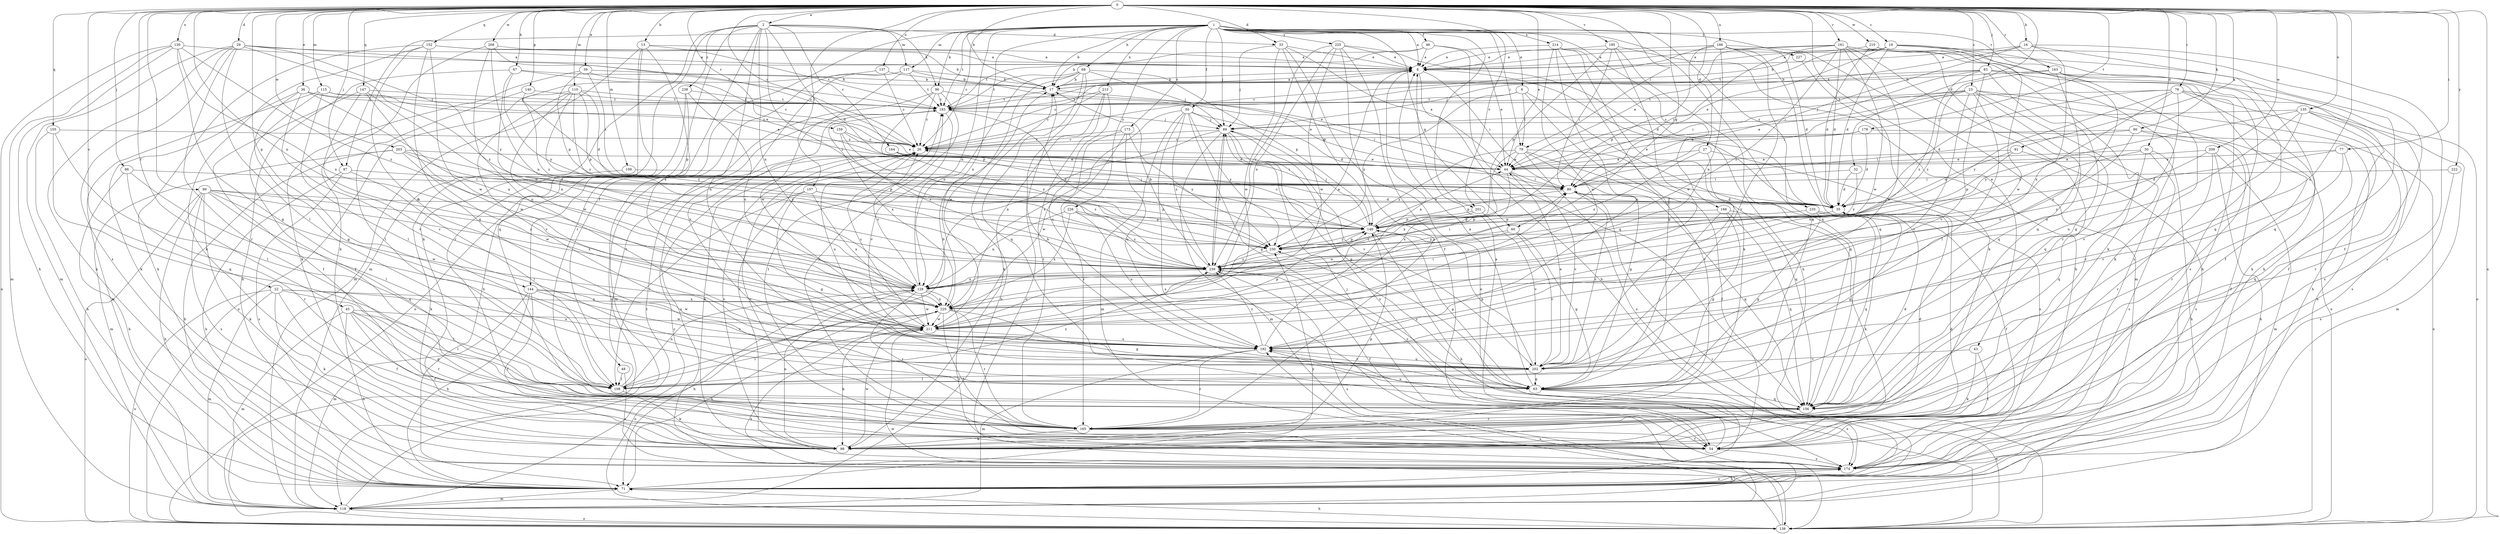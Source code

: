 strict digraph  {
0;
1;
2;
6;
8;
13;
16;
17;
19;
22;
23;
26;
27;
29;
30;
32;
33;
35;
36;
39;
43;
44;
45;
46;
48;
50;
54;
60;
63;
67;
68;
71;
76;
77;
79;
80;
83;
86;
87;
89;
90;
91;
96;
98;
99;
107;
108;
109;
110;
115;
117;
118;
128;
130;
135;
137;
138;
140;
144;
146;
147;
152;
155;
156;
159;
161;
163;
164;
165;
166;
173;
174;
178;
183;
186;
192;
195;
201;
202;
203;
208;
209;
210;
211;
213;
214;
220;
222;
225;
226;
227;
230;
235;
238;
239;
0 -> 2  [label=a];
0 -> 13  [label=b];
0 -> 16  [label=b];
0 -> 17  [label=b];
0 -> 19  [label=c];
0 -> 22  [label=c];
0 -> 23  [label=c];
0 -> 26  [label=c];
0 -> 27  [label=d];
0 -> 29  [label=d];
0 -> 30  [label=d];
0 -> 32  [label=d];
0 -> 33  [label=d];
0 -> 36  [label=e];
0 -> 39  [label=e];
0 -> 43  [label=e];
0 -> 44  [label=e];
0 -> 45  [label=f];
0 -> 60  [label=g];
0 -> 67  [label=h];
0 -> 76  [label=i];
0 -> 77  [label=i];
0 -> 79  [label=i];
0 -> 83  [label=j];
0 -> 86  [label=j];
0 -> 87  [label=j];
0 -> 90  [label=k];
0 -> 91  [label=k];
0 -> 99  [label=l];
0 -> 107  [label=l];
0 -> 109  [label=m];
0 -> 110  [label=m];
0 -> 115  [label=m];
0 -> 128  [label=n];
0 -> 130  [label=o];
0 -> 135  [label=o];
0 -> 137  [label=o];
0 -> 138  [label=o];
0 -> 140  [label=p];
0 -> 144  [label=p];
0 -> 147  [label=q];
0 -> 152  [label=q];
0 -> 155  [label=q];
0 -> 159  [label=r];
0 -> 161  [label=r];
0 -> 163  [label=r];
0 -> 178  [label=t];
0 -> 186  [label=u];
0 -> 192  [label=u];
0 -> 195  [label=v];
0 -> 201  [label=v];
0 -> 203  [label=w];
0 -> 208  [label=w];
0 -> 209  [label=w];
0 -> 210  [label=w];
0 -> 222  [label=y];
1 -> 6  [label=a];
1 -> 8  [label=a];
1 -> 17  [label=b];
1 -> 26  [label=c];
1 -> 46  [label=f];
1 -> 48  [label=f];
1 -> 50  [label=f];
1 -> 60  [label=g];
1 -> 68  [label=h];
1 -> 79  [label=i];
1 -> 87  [label=j];
1 -> 89  [label=j];
1 -> 96  [label=k];
1 -> 117  [label=m];
1 -> 128  [label=n];
1 -> 156  [label=q];
1 -> 163  [label=r];
1 -> 166  [label=s];
1 -> 173  [label=s];
1 -> 183  [label=t];
1 -> 201  [label=v];
1 -> 213  [label=x];
1 -> 214  [label=x];
1 -> 220  [label=x];
1 -> 225  [label=y];
1 -> 226  [label=y];
1 -> 227  [label=y];
1 -> 235  [label=z];
2 -> 33  [label=d];
2 -> 35  [label=d];
2 -> 96  [label=k];
2 -> 98  [label=k];
2 -> 117  [label=m];
2 -> 118  [label=m];
2 -> 128  [label=n];
2 -> 144  [label=p];
2 -> 164  [label=r];
2 -> 165  [label=r];
2 -> 192  [label=u];
2 -> 238  [label=z];
2 -> 239  [label=z];
6 -> 79  [label=i];
6 -> 156  [label=q];
6 -> 165  [label=r];
6 -> 183  [label=t];
6 -> 230  [label=y];
8 -> 17  [label=b];
8 -> 26  [label=c];
8 -> 71  [label=h];
8 -> 80  [label=i];
13 -> 8  [label=a];
13 -> 118  [label=m];
13 -> 156  [label=q];
13 -> 165  [label=r];
13 -> 183  [label=t];
13 -> 220  [label=x];
16 -> 8  [label=a];
16 -> 80  [label=i];
16 -> 156  [label=q];
16 -> 174  [label=s];
16 -> 183  [label=t];
16 -> 220  [label=x];
17 -> 8  [label=a];
17 -> 80  [label=i];
17 -> 183  [label=t];
19 -> 8  [label=a];
19 -> 17  [label=b];
19 -> 35  [label=d];
19 -> 44  [label=e];
19 -> 54  [label=f];
19 -> 156  [label=q];
19 -> 183  [label=t];
19 -> 192  [label=u];
19 -> 211  [label=w];
22 -> 54  [label=f];
22 -> 98  [label=k];
22 -> 108  [label=l];
22 -> 118  [label=m];
22 -> 138  [label=o];
22 -> 192  [label=u];
22 -> 220  [label=x];
23 -> 44  [label=e];
23 -> 71  [label=h];
23 -> 80  [label=i];
23 -> 89  [label=j];
23 -> 108  [label=l];
23 -> 138  [label=o];
23 -> 156  [label=q];
23 -> 165  [label=r];
23 -> 183  [label=t];
23 -> 202  [label=v];
26 -> 44  [label=e];
26 -> 98  [label=k];
26 -> 174  [label=s];
26 -> 192  [label=u];
27 -> 44  [label=e];
27 -> 174  [label=s];
27 -> 202  [label=v];
27 -> 239  [label=z];
29 -> 8  [label=a];
29 -> 71  [label=h];
29 -> 108  [label=l];
29 -> 118  [label=m];
29 -> 165  [label=r];
29 -> 174  [label=s];
29 -> 183  [label=t];
29 -> 230  [label=y];
29 -> 239  [label=z];
30 -> 44  [label=e];
30 -> 71  [label=h];
30 -> 128  [label=n];
30 -> 156  [label=q];
30 -> 174  [label=s];
32 -> 35  [label=d];
32 -> 80  [label=i];
32 -> 230  [label=y];
33 -> 8  [label=a];
33 -> 44  [label=e];
33 -> 89  [label=j];
33 -> 138  [label=o];
33 -> 146  [label=p];
33 -> 211  [label=w];
35 -> 8  [label=a];
35 -> 63  [label=g];
35 -> 146  [label=p];
36 -> 26  [label=c];
36 -> 63  [label=g];
36 -> 98  [label=k];
36 -> 128  [label=n];
36 -> 183  [label=t];
36 -> 202  [label=v];
39 -> 17  [label=b];
39 -> 26  [label=c];
39 -> 80  [label=i];
39 -> 98  [label=k];
39 -> 146  [label=p];
43 -> 54  [label=f];
43 -> 98  [label=k];
43 -> 202  [label=v];
44 -> 80  [label=i];
44 -> 202  [label=v];
44 -> 220  [label=x];
45 -> 54  [label=f];
45 -> 71  [label=h];
45 -> 108  [label=l];
45 -> 118  [label=m];
45 -> 156  [label=q];
45 -> 165  [label=r];
45 -> 211  [label=w];
46 -> 8  [label=a];
46 -> 17  [label=b];
46 -> 44  [label=e];
46 -> 156  [label=q];
46 -> 183  [label=t];
48 -> 108  [label=l];
48 -> 174  [label=s];
50 -> 35  [label=d];
50 -> 63  [label=g];
50 -> 89  [label=j];
50 -> 118  [label=m];
50 -> 174  [label=s];
50 -> 220  [label=x];
50 -> 230  [label=y];
50 -> 239  [label=z];
54 -> 8  [label=a];
54 -> 26  [label=c];
54 -> 89  [label=j];
54 -> 174  [label=s];
60 -> 63  [label=g];
60 -> 128  [label=n];
60 -> 202  [label=v];
60 -> 230  [label=y];
63 -> 8  [label=a];
63 -> 17  [label=b];
63 -> 138  [label=o];
63 -> 156  [label=q];
63 -> 174  [label=s];
63 -> 230  [label=y];
67 -> 17  [label=b];
67 -> 44  [label=e];
67 -> 71  [label=h];
67 -> 128  [label=n];
67 -> 230  [label=y];
68 -> 17  [label=b];
68 -> 89  [label=j];
68 -> 128  [label=n];
68 -> 138  [label=o];
68 -> 146  [label=p];
68 -> 156  [label=q];
68 -> 183  [label=t];
68 -> 211  [label=w];
71 -> 118  [label=m];
71 -> 174  [label=s];
71 -> 230  [label=y];
76 -> 35  [label=d];
76 -> 54  [label=f];
76 -> 98  [label=k];
76 -> 174  [label=s];
76 -> 183  [label=t];
76 -> 192  [label=u];
76 -> 230  [label=y];
76 -> 239  [label=z];
77 -> 35  [label=d];
77 -> 44  [label=e];
77 -> 156  [label=q];
77 -> 202  [label=v];
79 -> 44  [label=e];
79 -> 54  [label=f];
79 -> 63  [label=g];
79 -> 156  [label=q];
79 -> 174  [label=s];
79 -> 220  [label=x];
79 -> 230  [label=y];
80 -> 35  [label=d];
80 -> 146  [label=p];
80 -> 156  [label=q];
80 -> 202  [label=v];
83 -> 17  [label=b];
83 -> 54  [label=f];
83 -> 63  [label=g];
83 -> 80  [label=i];
83 -> 89  [label=j];
83 -> 138  [label=o];
83 -> 202  [label=v];
83 -> 239  [label=z];
86 -> 71  [label=h];
86 -> 80  [label=i];
86 -> 108  [label=l];
86 -> 165  [label=r];
87 -> 71  [label=h];
87 -> 80  [label=i];
87 -> 108  [label=l];
87 -> 174  [label=s];
89 -> 26  [label=c];
89 -> 63  [label=g];
89 -> 118  [label=m];
89 -> 128  [label=n];
89 -> 174  [label=s];
89 -> 202  [label=v];
89 -> 239  [label=z];
90 -> 26  [label=c];
90 -> 54  [label=f];
90 -> 80  [label=i];
90 -> 165  [label=r];
90 -> 220  [label=x];
91 -> 35  [label=d];
91 -> 44  [label=e];
91 -> 146  [label=p];
91 -> 174  [label=s];
96 -> 26  [label=c];
96 -> 44  [label=e];
96 -> 118  [label=m];
96 -> 146  [label=p];
96 -> 165  [label=r];
96 -> 183  [label=t];
98 -> 26  [label=c];
98 -> 35  [label=d];
98 -> 128  [label=n];
98 -> 146  [label=p];
98 -> 211  [label=w];
99 -> 35  [label=d];
99 -> 71  [label=h];
99 -> 98  [label=k];
99 -> 138  [label=o];
99 -> 156  [label=q];
99 -> 174  [label=s];
99 -> 211  [label=w];
99 -> 220  [label=x];
99 -> 239  [label=z];
107 -> 35  [label=d];
107 -> 63  [label=g];
107 -> 108  [label=l];
107 -> 146  [label=p];
107 -> 220  [label=x];
108 -> 17  [label=b];
108 -> 98  [label=k];
108 -> 128  [label=n];
108 -> 183  [label=t];
108 -> 239  [label=z];
109 -> 80  [label=i];
109 -> 98  [label=k];
110 -> 35  [label=d];
110 -> 138  [label=o];
110 -> 146  [label=p];
110 -> 183  [label=t];
110 -> 202  [label=v];
110 -> 211  [label=w];
110 -> 230  [label=y];
110 -> 239  [label=z];
115 -> 44  [label=e];
115 -> 54  [label=f];
115 -> 108  [label=l];
115 -> 118  [label=m];
115 -> 183  [label=t];
117 -> 17  [label=b];
117 -> 44  [label=e];
117 -> 138  [label=o];
117 -> 183  [label=t];
117 -> 202  [label=v];
117 -> 211  [label=w];
118 -> 17  [label=b];
118 -> 26  [label=c];
118 -> 138  [label=o];
118 -> 183  [label=t];
118 -> 239  [label=z];
128 -> 26  [label=c];
128 -> 71  [label=h];
128 -> 165  [label=r];
128 -> 174  [label=s];
128 -> 211  [label=w];
128 -> 220  [label=x];
130 -> 8  [label=a];
130 -> 63  [label=g];
130 -> 71  [label=h];
130 -> 118  [label=m];
130 -> 128  [label=n];
130 -> 138  [label=o];
130 -> 239  [label=z];
135 -> 89  [label=j];
135 -> 118  [label=m];
135 -> 165  [label=r];
135 -> 174  [label=s];
135 -> 192  [label=u];
135 -> 202  [label=v];
135 -> 230  [label=y];
137 -> 17  [label=b];
137 -> 26  [label=c];
137 -> 239  [label=z];
138 -> 71  [label=h];
138 -> 80  [label=i];
138 -> 192  [label=u];
138 -> 211  [label=w];
138 -> 220  [label=x];
140 -> 80  [label=i];
140 -> 108  [label=l];
140 -> 183  [label=t];
144 -> 54  [label=f];
144 -> 71  [label=h];
144 -> 118  [label=m];
144 -> 202  [label=v];
144 -> 211  [label=w];
144 -> 220  [label=x];
146 -> 26  [label=c];
146 -> 44  [label=e];
146 -> 63  [label=g];
146 -> 71  [label=h];
146 -> 89  [label=j];
146 -> 230  [label=y];
147 -> 54  [label=f];
147 -> 128  [label=n];
147 -> 183  [label=t];
147 -> 202  [label=v];
147 -> 211  [label=w];
152 -> 8  [label=a];
152 -> 17  [label=b];
152 -> 63  [label=g];
152 -> 71  [label=h];
152 -> 98  [label=k];
152 -> 192  [label=u];
152 -> 211  [label=w];
155 -> 26  [label=c];
155 -> 71  [label=h];
155 -> 108  [label=l];
155 -> 156  [label=q];
156 -> 35  [label=d];
156 -> 165  [label=r];
156 -> 192  [label=u];
156 -> 239  [label=z];
159 -> 26  [label=c];
159 -> 44  [label=e];
159 -> 230  [label=y];
159 -> 239  [label=z];
161 -> 8  [label=a];
161 -> 35  [label=d];
161 -> 44  [label=e];
161 -> 71  [label=h];
161 -> 80  [label=i];
161 -> 156  [label=q];
161 -> 165  [label=r];
161 -> 192  [label=u];
161 -> 211  [label=w];
161 -> 239  [label=z];
163 -> 17  [label=b];
163 -> 98  [label=k];
163 -> 138  [label=o];
163 -> 156  [label=q];
163 -> 174  [label=s];
163 -> 239  [label=z];
164 -> 44  [label=e];
164 -> 80  [label=i];
164 -> 239  [label=z];
165 -> 35  [label=d];
165 -> 54  [label=f];
165 -> 98  [label=k];
165 -> 183  [label=t];
166 -> 63  [label=g];
166 -> 98  [label=k];
166 -> 108  [label=l];
166 -> 146  [label=p];
166 -> 156  [label=q];
173 -> 26  [label=c];
173 -> 165  [label=r];
173 -> 192  [label=u];
173 -> 211  [label=w];
173 -> 230  [label=y];
174 -> 71  [label=h];
174 -> 183  [label=t];
178 -> 26  [label=c];
178 -> 35  [label=d];
178 -> 44  [label=e];
178 -> 138  [label=o];
183 -> 89  [label=j];
183 -> 202  [label=v];
183 -> 220  [label=x];
183 -> 230  [label=y];
186 -> 8  [label=a];
186 -> 26  [label=c];
186 -> 35  [label=d];
186 -> 118  [label=m];
186 -> 128  [label=n];
186 -> 146  [label=p];
186 -> 156  [label=q];
186 -> 202  [label=v];
192 -> 8  [label=a];
192 -> 118  [label=m];
192 -> 165  [label=r];
192 -> 202  [label=v];
192 -> 239  [label=z];
195 -> 8  [label=a];
195 -> 63  [label=g];
195 -> 71  [label=h];
195 -> 80  [label=i];
195 -> 146  [label=p];
195 -> 211  [label=w];
201 -> 146  [label=p];
201 -> 202  [label=v];
201 -> 239  [label=z];
202 -> 44  [label=e];
202 -> 63  [label=g];
202 -> 108  [label=l];
202 -> 146  [label=p];
202 -> 192  [label=u];
203 -> 44  [label=e];
203 -> 71  [label=h];
203 -> 118  [label=m];
203 -> 146  [label=p];
203 -> 211  [label=w];
203 -> 230  [label=y];
208 -> 8  [label=a];
208 -> 26  [label=c];
208 -> 98  [label=k];
208 -> 128  [label=n];
208 -> 192  [label=u];
209 -> 44  [label=e];
209 -> 71  [label=h];
209 -> 118  [label=m];
209 -> 165  [label=r];
209 -> 239  [label=z];
210 -> 8  [label=a];
210 -> 35  [label=d];
210 -> 71  [label=h];
210 -> 98  [label=k];
210 -> 174  [label=s];
211 -> 26  [label=c];
211 -> 80  [label=i];
211 -> 98  [label=k];
211 -> 108  [label=l];
211 -> 146  [label=p];
211 -> 192  [label=u];
213 -> 26  [label=c];
213 -> 98  [label=k];
213 -> 165  [label=r];
213 -> 183  [label=t];
213 -> 192  [label=u];
214 -> 8  [label=a];
214 -> 63  [label=g];
214 -> 71  [label=h];
214 -> 98  [label=k];
214 -> 192  [label=u];
214 -> 211  [label=w];
220 -> 8  [label=a];
220 -> 54  [label=f];
220 -> 63  [label=g];
220 -> 71  [label=h];
220 -> 138  [label=o];
220 -> 165  [label=r];
220 -> 211  [label=w];
222 -> 80  [label=i];
222 -> 174  [label=s];
225 -> 8  [label=a];
225 -> 35  [label=d];
225 -> 54  [label=f];
225 -> 128  [label=n];
225 -> 165  [label=r];
225 -> 211  [label=w];
225 -> 239  [label=z];
226 -> 128  [label=n];
226 -> 146  [label=p];
226 -> 192  [label=u];
226 -> 220  [label=x];
226 -> 239  [label=z];
227 -> 98  [label=k];
230 -> 146  [label=p];
230 -> 239  [label=z];
235 -> 54  [label=f];
235 -> 63  [label=g];
235 -> 146  [label=p];
235 -> 156  [label=q];
238 -> 71  [label=h];
238 -> 138  [label=o];
238 -> 183  [label=t];
238 -> 220  [label=x];
239 -> 17  [label=b];
239 -> 54  [label=f];
239 -> 80  [label=i];
239 -> 89  [label=j];
239 -> 128  [label=n];
}
